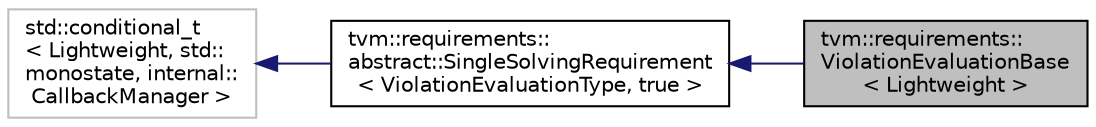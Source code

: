 digraph "tvm::requirements::ViolationEvaluationBase&lt; Lightweight &gt;"
{
 // LATEX_PDF_SIZE
  edge [fontname="Helvetica",fontsize="10",labelfontname="Helvetica",labelfontsize="10"];
  node [fontname="Helvetica",fontsize="10",shape=record];
  rankdir="LR";
  Node1 [label="tvm::requirements::\lViolationEvaluationBase\l\< Lightweight \>",height=0.2,width=0.4,color="black", fillcolor="grey75", style="filled", fontcolor="black",tooltip=" "];
  Node2 -> Node1 [dir="back",color="midnightblue",fontsize="10",style="solid",fontname="Helvetica"];
  Node2 [label="tvm::requirements::\labstract::SingleSolvingRequirement\l\< ViolationEvaluationType, true \>",height=0.2,width=0.4,color="black", fillcolor="white", style="filled",URL="$classtvm_1_1requirements_1_1abstract_1_1SingleSolvingRequirement.html",tooltip=" "];
  Node3 -> Node2 [dir="back",color="midnightblue",fontsize="10",style="solid",fontname="Helvetica"];
  Node3 [label="std::conditional_t\l\< Lightweight, std::\lmonostate, internal::\lCallbackManager \>",height=0.2,width=0.4,color="grey75", fillcolor="white", style="filled",tooltip=" "];
}
